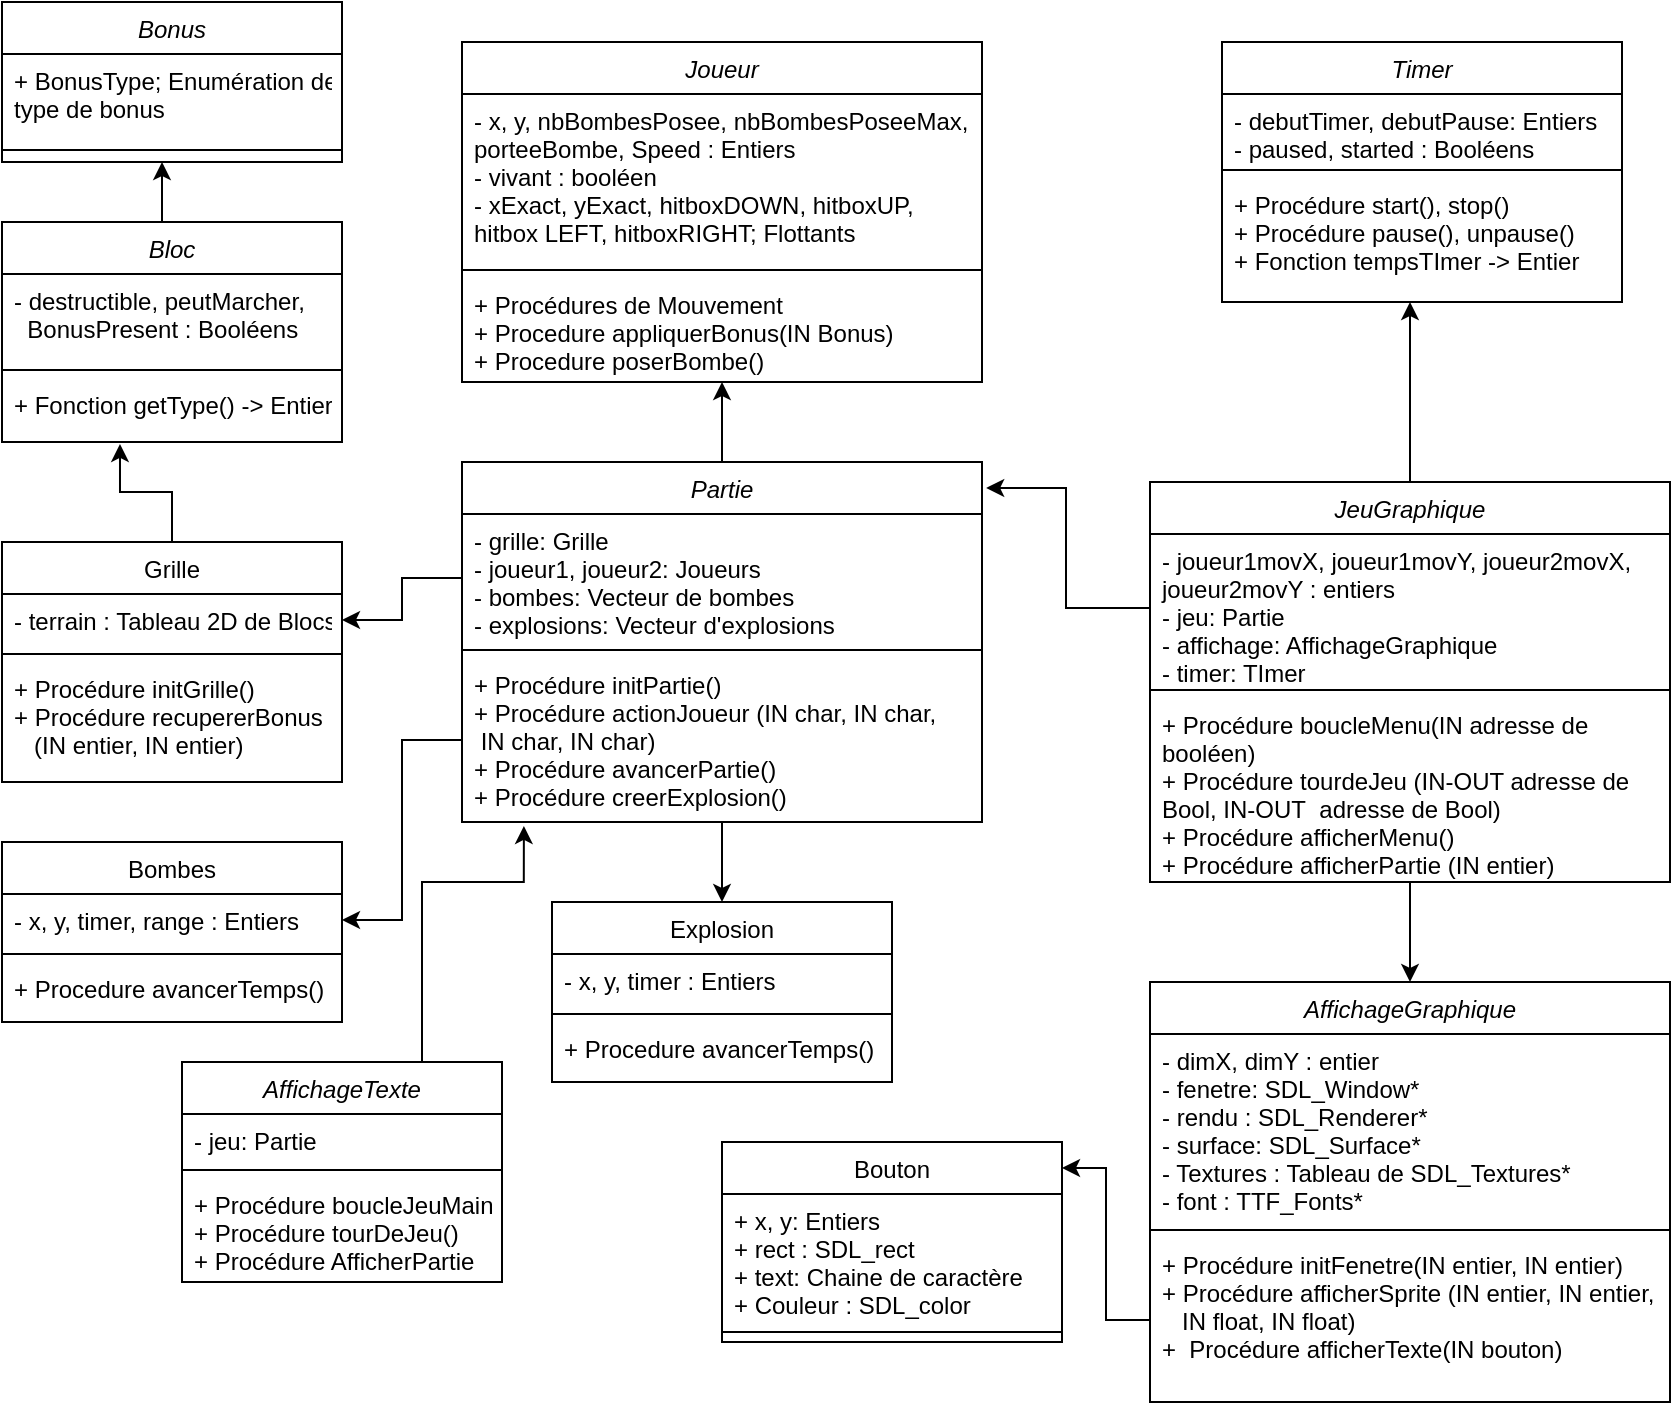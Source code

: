 <mxfile version="24.0.7" type="github">
  <diagram id="C5RBs43oDa-KdzZeNtuy" name="Page-1">
    <mxGraphModel dx="2261" dy="845" grid="1" gridSize="10" guides="1" tooltips="1" connect="1" arrows="1" fold="1" page="1" pageScale="1" pageWidth="827" pageHeight="1169" math="0" shadow="0">
      <root>
        <mxCell id="WIyWlLk6GJQsqaUBKTNV-0" />
        <mxCell id="WIyWlLk6GJQsqaUBKTNV-1" parent="WIyWlLk6GJQsqaUBKTNV-0" />
        <mxCell id="4cU0Xez6peSsNXHhx049-48" style="edgeStyle=orthogonalEdgeStyle;rounded=0;orthogonalLoop=1;jettySize=auto;html=1;exitX=0.5;exitY=0;exitDx=0;exitDy=0;" edge="1" parent="WIyWlLk6GJQsqaUBKTNV-1" source="zkfFHV4jXpPFQw0GAbJ--0">
          <mxGeometry relative="1" as="geometry">
            <mxPoint x="-80" y="230" as="targetPoint" />
          </mxGeometry>
        </mxCell>
        <mxCell id="zkfFHV4jXpPFQw0GAbJ--0" value="Bloc" style="swimlane;fontStyle=2;align=center;verticalAlign=top;childLayout=stackLayout;horizontal=1;startSize=26;horizontalStack=0;resizeParent=1;resizeLast=0;collapsible=1;marginBottom=0;rounded=0;shadow=0;strokeWidth=1;" parent="WIyWlLk6GJQsqaUBKTNV-1" vertex="1">
          <mxGeometry x="-160" y="260" width="170" height="110" as="geometry">
            <mxRectangle x="230" y="140" width="160" height="26" as="alternateBounds" />
          </mxGeometry>
        </mxCell>
        <mxCell id="zkfFHV4jXpPFQw0GAbJ--1" value="- destructible, peutMarcher, &#xa;  BonusPresent : Booléens" style="text;align=left;verticalAlign=top;spacingLeft=4;spacingRight=4;overflow=hidden;rotatable=0;points=[[0,0.5],[1,0.5]];portConstraint=eastwest;" parent="zkfFHV4jXpPFQw0GAbJ--0" vertex="1">
          <mxGeometry y="26" width="170" height="44" as="geometry" />
        </mxCell>
        <mxCell id="zkfFHV4jXpPFQw0GAbJ--4" value="" style="line;html=1;strokeWidth=1;align=left;verticalAlign=middle;spacingTop=-1;spacingLeft=3;spacingRight=3;rotatable=0;labelPosition=right;points=[];portConstraint=eastwest;" parent="zkfFHV4jXpPFQw0GAbJ--0" vertex="1">
          <mxGeometry y="70" width="170" height="8" as="geometry" />
        </mxCell>
        <mxCell id="zkfFHV4jXpPFQw0GAbJ--5" value="+ Fonction getType() -&gt; Entier&#xa;&#xa;" style="text;align=left;verticalAlign=top;spacingLeft=4;spacingRight=4;overflow=hidden;rotatable=0;points=[[0,0.5],[1,0.5]];portConstraint=eastwest;" parent="zkfFHV4jXpPFQw0GAbJ--0" vertex="1">
          <mxGeometry y="78" width="170" height="32" as="geometry" />
        </mxCell>
        <mxCell id="zkfFHV4jXpPFQw0GAbJ--17" value="Explosion&#xa;" style="swimlane;fontStyle=0;align=center;verticalAlign=top;childLayout=stackLayout;horizontal=1;startSize=26;horizontalStack=0;resizeParent=1;resizeLast=0;collapsible=1;marginBottom=0;rounded=0;shadow=0;strokeWidth=1;" parent="WIyWlLk6GJQsqaUBKTNV-1" vertex="1">
          <mxGeometry x="115" y="600" width="170" height="90" as="geometry">
            <mxRectangle x="550" y="140" width="160" height="26" as="alternateBounds" />
          </mxGeometry>
        </mxCell>
        <mxCell id="zkfFHV4jXpPFQw0GAbJ--18" value="- x, y, timer : Entiers&#xa;" style="text;align=left;verticalAlign=top;spacingLeft=4;spacingRight=4;overflow=hidden;rotatable=0;points=[[0,0.5],[1,0.5]];portConstraint=eastwest;" parent="zkfFHV4jXpPFQw0GAbJ--17" vertex="1">
          <mxGeometry y="26" width="170" height="26" as="geometry" />
        </mxCell>
        <mxCell id="zkfFHV4jXpPFQw0GAbJ--23" value="" style="line;html=1;strokeWidth=1;align=left;verticalAlign=middle;spacingTop=-1;spacingLeft=3;spacingRight=3;rotatable=0;labelPosition=right;points=[];portConstraint=eastwest;" parent="zkfFHV4jXpPFQw0GAbJ--17" vertex="1">
          <mxGeometry y="52" width="170" height="8" as="geometry" />
        </mxCell>
        <mxCell id="zkfFHV4jXpPFQw0GAbJ--25" value="+ Procedure avancerTemps()" style="text;align=left;verticalAlign=top;spacingLeft=4;spacingRight=4;overflow=hidden;rotatable=0;points=[[0,0.5],[1,0.5]];portConstraint=eastwest;" parent="zkfFHV4jXpPFQw0GAbJ--17" vertex="1">
          <mxGeometry y="60" width="170" height="30" as="geometry" />
        </mxCell>
        <mxCell id="et78Vev0laqg13iQECiE-1" value="Grille" style="swimlane;fontStyle=0;align=center;verticalAlign=top;childLayout=stackLayout;horizontal=1;startSize=26;horizontalStack=0;resizeParent=1;resizeLast=0;collapsible=1;marginBottom=0;rounded=0;shadow=0;strokeWidth=1;" parent="WIyWlLk6GJQsqaUBKTNV-1" vertex="1">
          <mxGeometry x="-160" y="420" width="170" height="120" as="geometry">
            <mxRectangle x="550" y="140" width="160" height="26" as="alternateBounds" />
          </mxGeometry>
        </mxCell>
        <mxCell id="et78Vev0laqg13iQECiE-2" value="- terrain : Tableau 2D de Blocs" style="text;align=left;verticalAlign=top;spacingLeft=4;spacingRight=4;overflow=hidden;rotatable=0;points=[[0,0.5],[1,0.5]];portConstraint=eastwest;" parent="et78Vev0laqg13iQECiE-1" vertex="1">
          <mxGeometry y="26" width="170" height="26" as="geometry" />
        </mxCell>
        <mxCell id="et78Vev0laqg13iQECiE-3" value="" style="line;html=1;strokeWidth=1;align=left;verticalAlign=middle;spacingTop=-1;spacingLeft=3;spacingRight=3;rotatable=0;labelPosition=right;points=[];portConstraint=eastwest;" parent="et78Vev0laqg13iQECiE-1" vertex="1">
          <mxGeometry y="52" width="170" height="8" as="geometry" />
        </mxCell>
        <mxCell id="et78Vev0laqg13iQECiE-4" value="+ Procédure initGrille()&#xa;+ Procédure recupererBonus &#xa;   (IN entier, IN entier)&#xa;&#xa;&#xa;" style="text;align=left;verticalAlign=top;spacingLeft=4;spacingRight=4;overflow=hidden;rotatable=0;points=[[0,0.5],[1,0.5]];portConstraint=eastwest;" parent="et78Vev0laqg13iQECiE-1" vertex="1">
          <mxGeometry y="60" width="170" height="60" as="geometry" />
        </mxCell>
        <mxCell id="et78Vev0laqg13iQECiE-5" value="Bombes" style="swimlane;fontStyle=0;align=center;verticalAlign=top;childLayout=stackLayout;horizontal=1;startSize=26;horizontalStack=0;resizeParent=1;resizeLast=0;collapsible=1;marginBottom=0;rounded=0;shadow=0;strokeWidth=1;" parent="WIyWlLk6GJQsqaUBKTNV-1" vertex="1">
          <mxGeometry x="-160" y="570" width="170" height="90" as="geometry">
            <mxRectangle x="550" y="140" width="160" height="26" as="alternateBounds" />
          </mxGeometry>
        </mxCell>
        <mxCell id="et78Vev0laqg13iQECiE-6" value="- x, y, timer, range : Entiers&#xa;" style="text;align=left;verticalAlign=top;spacingLeft=4;spacingRight=4;overflow=hidden;rotatable=0;points=[[0,0.5],[1,0.5]];portConstraint=eastwest;" parent="et78Vev0laqg13iQECiE-5" vertex="1">
          <mxGeometry y="26" width="170" height="26" as="geometry" />
        </mxCell>
        <mxCell id="et78Vev0laqg13iQECiE-7" value="" style="line;html=1;strokeWidth=1;align=left;verticalAlign=middle;spacingTop=-1;spacingLeft=3;spacingRight=3;rotatable=0;labelPosition=right;points=[];portConstraint=eastwest;" parent="et78Vev0laqg13iQECiE-5" vertex="1">
          <mxGeometry y="52" width="170" height="8" as="geometry" />
        </mxCell>
        <mxCell id="et78Vev0laqg13iQECiE-8" value="+ Procedure avancerTemps()" style="text;align=left;verticalAlign=top;spacingLeft=4;spacingRight=4;overflow=hidden;rotatable=0;points=[[0,0.5],[1,0.5]];portConstraint=eastwest;" parent="et78Vev0laqg13iQECiE-5" vertex="1">
          <mxGeometry y="60" width="170" height="30" as="geometry" />
        </mxCell>
        <mxCell id="4cU0Xez6peSsNXHhx049-1" value="Joueur" style="swimlane;fontStyle=2;align=center;verticalAlign=top;childLayout=stackLayout;horizontal=1;startSize=26;horizontalStack=0;resizeParent=1;resizeLast=0;collapsible=1;marginBottom=0;rounded=0;shadow=0;strokeWidth=1;" vertex="1" parent="WIyWlLk6GJQsqaUBKTNV-1">
          <mxGeometry x="70" y="170" width="260" height="170" as="geometry">
            <mxRectangle x="230" y="140" width="160" height="26" as="alternateBounds" />
          </mxGeometry>
        </mxCell>
        <mxCell id="4cU0Xez6peSsNXHhx049-2" value="- x, y, nbBombesPosee, nbBombesPoseeMax, &#xa;porteeBombe, Speed : Entiers&#xa;- vivant : booléen&#xa;- xExact, yExact, hitboxDOWN, hitboxUP, &#xa;hitbox LEFT, hitboxRIGHT; Flottants&#xa;" style="text;align=left;verticalAlign=top;spacingLeft=4;spacingRight=4;overflow=hidden;rotatable=0;points=[[0,0.5],[1,0.5]];portConstraint=eastwest;" vertex="1" parent="4cU0Xez6peSsNXHhx049-1">
          <mxGeometry y="26" width="260" height="84" as="geometry" />
        </mxCell>
        <mxCell id="4cU0Xez6peSsNXHhx049-3" value="" style="line;html=1;strokeWidth=1;align=left;verticalAlign=middle;spacingTop=-1;spacingLeft=3;spacingRight=3;rotatable=0;labelPosition=right;points=[];portConstraint=eastwest;" vertex="1" parent="4cU0Xez6peSsNXHhx049-1">
          <mxGeometry y="110" width="260" height="8" as="geometry" />
        </mxCell>
        <mxCell id="4cU0Xez6peSsNXHhx049-4" value="+ Procédures de Mouvement&#xa;+ Procedure appliquerBonus(IN Bonus)&#xa;+ Procedure poserBombe()&#xa;" style="text;align=left;verticalAlign=top;spacingLeft=4;spacingRight=4;overflow=hidden;rotatable=0;points=[[0,0.5],[1,0.5]];portConstraint=eastwest;" vertex="1" parent="4cU0Xez6peSsNXHhx049-1">
          <mxGeometry y="118" width="260" height="52" as="geometry" />
        </mxCell>
        <mxCell id="4cU0Xez6peSsNXHhx049-33" style="edgeStyle=orthogonalEdgeStyle;rounded=0;orthogonalLoop=1;jettySize=auto;html=1;exitX=0.5;exitY=0;exitDx=0;exitDy=0;entryX=0.5;entryY=1;entryDx=0;entryDy=0;" edge="1" parent="WIyWlLk6GJQsqaUBKTNV-1" source="4cU0Xez6peSsNXHhx049-5" target="4cU0Xez6peSsNXHhx049-1">
          <mxGeometry relative="1" as="geometry" />
        </mxCell>
        <mxCell id="4cU0Xez6peSsNXHhx049-34" style="edgeStyle=orthogonalEdgeStyle;rounded=0;orthogonalLoop=1;jettySize=auto;html=1;exitX=0.5;exitY=1;exitDx=0;exitDy=0;" edge="1" parent="WIyWlLk6GJQsqaUBKTNV-1" source="4cU0Xez6peSsNXHhx049-5" target="zkfFHV4jXpPFQw0GAbJ--17">
          <mxGeometry relative="1" as="geometry" />
        </mxCell>
        <mxCell id="4cU0Xez6peSsNXHhx049-5" value="Partie" style="swimlane;fontStyle=2;align=center;verticalAlign=top;childLayout=stackLayout;horizontal=1;startSize=26;horizontalStack=0;resizeParent=1;resizeLast=0;collapsible=1;marginBottom=0;rounded=0;shadow=0;strokeWidth=1;" vertex="1" parent="WIyWlLk6GJQsqaUBKTNV-1">
          <mxGeometry x="70" y="380" width="260" height="180" as="geometry">
            <mxRectangle x="320" y="460" width="160" height="26" as="alternateBounds" />
          </mxGeometry>
        </mxCell>
        <mxCell id="4cU0Xez6peSsNXHhx049-6" value="- grille: Grille&#xa;- joueur1, joueur2: Joueurs&#xa;- bombes: Vecteur de bombes&#xa;- explosions: Vecteur d&#39;explosions&#xa;&#xa;" style="text;align=left;verticalAlign=top;spacingLeft=4;spacingRight=4;overflow=hidden;rotatable=0;points=[[0,0.5],[1,0.5]];portConstraint=eastwest;" vertex="1" parent="4cU0Xez6peSsNXHhx049-5">
          <mxGeometry y="26" width="260" height="64" as="geometry" />
        </mxCell>
        <mxCell id="4cU0Xez6peSsNXHhx049-7" value="" style="line;html=1;strokeWidth=1;align=left;verticalAlign=middle;spacingTop=-1;spacingLeft=3;spacingRight=3;rotatable=0;labelPosition=right;points=[];portConstraint=eastwest;" vertex="1" parent="4cU0Xez6peSsNXHhx049-5">
          <mxGeometry y="90" width="260" height="8" as="geometry" />
        </mxCell>
        <mxCell id="4cU0Xez6peSsNXHhx049-8" value="+ Procédure initPartie()&#xa;+ Procédure actionJoueur (IN char, IN char,&#xa; IN char, IN char)&#xa;+ Procédure avancerPartie()&#xa;+ Procédure creerExplosion()&#xa; &#xa;&#xa;" style="text;align=left;verticalAlign=top;spacingLeft=4;spacingRight=4;overflow=hidden;rotatable=0;points=[[0,0.5],[1,0.5]];portConstraint=eastwest;" vertex="1" parent="4cU0Xez6peSsNXHhx049-5">
          <mxGeometry y="98" width="260" height="82" as="geometry" />
        </mxCell>
        <mxCell id="4cU0Xez6peSsNXHhx049-9" value="Timer" style="swimlane;fontStyle=2;align=center;verticalAlign=top;childLayout=stackLayout;horizontal=1;startSize=26;horizontalStack=0;resizeParent=1;resizeLast=0;collapsible=1;marginBottom=0;rounded=0;shadow=0;strokeWidth=1;" vertex="1" parent="WIyWlLk6GJQsqaUBKTNV-1">
          <mxGeometry x="450" y="170" width="200" height="130" as="geometry">
            <mxRectangle x="320" y="460" width="160" height="26" as="alternateBounds" />
          </mxGeometry>
        </mxCell>
        <mxCell id="4cU0Xez6peSsNXHhx049-10" value="- debutTimer, debutPause: Entiers&#xa;- paused, started : Booléens&#xa;&#xa;&#xa;" style="text;align=left;verticalAlign=top;spacingLeft=4;spacingRight=4;overflow=hidden;rotatable=0;points=[[0,0.5],[1,0.5]];portConstraint=eastwest;" vertex="1" parent="4cU0Xez6peSsNXHhx049-9">
          <mxGeometry y="26" width="200" height="34" as="geometry" />
        </mxCell>
        <mxCell id="4cU0Xez6peSsNXHhx049-11" value="" style="line;html=1;strokeWidth=1;align=left;verticalAlign=middle;spacingTop=-1;spacingLeft=3;spacingRight=3;rotatable=0;labelPosition=right;points=[];portConstraint=eastwest;" vertex="1" parent="4cU0Xez6peSsNXHhx049-9">
          <mxGeometry y="60" width="200" height="8" as="geometry" />
        </mxCell>
        <mxCell id="4cU0Xez6peSsNXHhx049-12" value="+ Procédure start(), stop()&#xa;+ Procédure pause(), unpause()&#xa;+ Fonction tempsTImer -&gt; Entier&#xa; &#xa;&#xa;" style="text;align=left;verticalAlign=top;spacingLeft=4;spacingRight=4;overflow=hidden;rotatable=0;points=[[0,0.5],[1,0.5]];portConstraint=eastwest;" vertex="1" parent="4cU0Xez6peSsNXHhx049-9">
          <mxGeometry y="68" width="200" height="52" as="geometry" />
        </mxCell>
        <mxCell id="4cU0Xez6peSsNXHhx049-13" value="AffichageGraphique" style="swimlane;fontStyle=2;align=center;verticalAlign=top;childLayout=stackLayout;horizontal=1;startSize=26;horizontalStack=0;resizeParent=1;resizeLast=0;collapsible=1;marginBottom=0;rounded=0;shadow=0;strokeWidth=1;" vertex="1" parent="WIyWlLk6GJQsqaUBKTNV-1">
          <mxGeometry x="414" y="640" width="260" height="210" as="geometry">
            <mxRectangle x="320" y="460" width="160" height="26" as="alternateBounds" />
          </mxGeometry>
        </mxCell>
        <mxCell id="4cU0Xez6peSsNXHhx049-14" value="- dimX, dimY : entier&#xa;- fenetre: SDL_Window*&#xa;- rendu : SDL_Renderer*&#xa;- surface: SDL_Surface*&#xa;- Textures : Tableau de SDL_Textures*&#xa;- font : TTF_Fonts*" style="text;align=left;verticalAlign=top;spacingLeft=4;spacingRight=4;overflow=hidden;rotatable=0;points=[[0,0.5],[1,0.5]];portConstraint=eastwest;" vertex="1" parent="4cU0Xez6peSsNXHhx049-13">
          <mxGeometry y="26" width="260" height="94" as="geometry" />
        </mxCell>
        <mxCell id="4cU0Xez6peSsNXHhx049-15" value="" style="line;html=1;strokeWidth=1;align=left;verticalAlign=middle;spacingTop=-1;spacingLeft=3;spacingRight=3;rotatable=0;labelPosition=right;points=[];portConstraint=eastwest;" vertex="1" parent="4cU0Xez6peSsNXHhx049-13">
          <mxGeometry y="120" width="260" height="8" as="geometry" />
        </mxCell>
        <mxCell id="4cU0Xez6peSsNXHhx049-16" value="+ Procédure initFenetre(IN entier, IN entier)&#xa;+ Procédure afficherSprite (IN entier, IN entier, &#xa;   IN float, IN float)&#xa;+  Procédure afficherTexte(IN bouton)&#xa;" style="text;align=left;verticalAlign=top;spacingLeft=4;spacingRight=4;overflow=hidden;rotatable=0;points=[[0,0.5],[1,0.5]];portConstraint=eastwest;" vertex="1" parent="4cU0Xez6peSsNXHhx049-13">
          <mxGeometry y="128" width="260" height="82" as="geometry" />
        </mxCell>
        <mxCell id="4cU0Xez6peSsNXHhx049-18" value="Bouton" style="swimlane;fontStyle=0;align=center;verticalAlign=top;childLayout=stackLayout;horizontal=1;startSize=26;horizontalStack=0;resizeParent=1;resizeLast=0;collapsible=1;marginBottom=0;rounded=0;shadow=0;strokeWidth=1;" vertex="1" parent="WIyWlLk6GJQsqaUBKTNV-1">
          <mxGeometry x="200" y="720" width="170" height="100" as="geometry">
            <mxRectangle x="550" y="140" width="160" height="26" as="alternateBounds" />
          </mxGeometry>
        </mxCell>
        <mxCell id="4cU0Xez6peSsNXHhx049-19" value="+ x, y: Entiers&#xa;+ rect : SDL_rect&#xa;+ text: Chaine de caractère&#xa;+ Couleur : SDL_color&#xa;&#xa;" style="text;align=left;verticalAlign=top;spacingLeft=4;spacingRight=4;overflow=hidden;rotatable=0;points=[[0,0.5],[1,0.5]];portConstraint=eastwest;" vertex="1" parent="4cU0Xez6peSsNXHhx049-18">
          <mxGeometry y="26" width="170" height="64" as="geometry" />
        </mxCell>
        <mxCell id="4cU0Xez6peSsNXHhx049-20" value="" style="line;html=1;strokeWidth=1;align=left;verticalAlign=middle;spacingTop=-1;spacingLeft=3;spacingRight=3;rotatable=0;labelPosition=right;points=[];portConstraint=eastwest;" vertex="1" parent="4cU0Xez6peSsNXHhx049-18">
          <mxGeometry y="90" width="170" height="10" as="geometry" />
        </mxCell>
        <mxCell id="4cU0Xez6peSsNXHhx049-38" style="edgeStyle=orthogonalEdgeStyle;rounded=0;orthogonalLoop=1;jettySize=auto;html=1;exitX=0.5;exitY=1;exitDx=0;exitDy=0;entryX=0.5;entryY=0;entryDx=0;entryDy=0;" edge="1" parent="WIyWlLk6GJQsqaUBKTNV-1" source="4cU0Xez6peSsNXHhx049-22" target="4cU0Xez6peSsNXHhx049-13">
          <mxGeometry relative="1" as="geometry" />
        </mxCell>
        <mxCell id="4cU0Xez6peSsNXHhx049-40" style="edgeStyle=orthogonalEdgeStyle;rounded=0;orthogonalLoop=1;jettySize=auto;html=1;exitX=0.5;exitY=0;exitDx=0;exitDy=0;" edge="1" parent="WIyWlLk6GJQsqaUBKTNV-1" source="4cU0Xez6peSsNXHhx049-22">
          <mxGeometry relative="1" as="geometry">
            <mxPoint x="544" y="300" as="targetPoint" />
          </mxGeometry>
        </mxCell>
        <mxCell id="4cU0Xez6peSsNXHhx049-22" value="JeuGraphique" style="swimlane;fontStyle=2;align=center;verticalAlign=top;childLayout=stackLayout;horizontal=1;startSize=26;horizontalStack=0;resizeParent=1;resizeLast=0;collapsible=1;marginBottom=0;rounded=0;shadow=0;strokeWidth=1;" vertex="1" parent="WIyWlLk6GJQsqaUBKTNV-1">
          <mxGeometry x="414" y="390" width="260" height="200" as="geometry">
            <mxRectangle x="320" y="460" width="160" height="26" as="alternateBounds" />
          </mxGeometry>
        </mxCell>
        <mxCell id="4cU0Xez6peSsNXHhx049-23" value="- joueur1movX, joueur1movY, joueur2movX,&#xa;joueur2movY : entiers&#xa;- jeu: Partie&#xa;- affichage: AffichageGraphique&#xa;- timer: TImer&#xa;" style="text;align=left;verticalAlign=top;spacingLeft=4;spacingRight=4;overflow=hidden;rotatable=0;points=[[0,0.5],[1,0.5]];portConstraint=eastwest;" vertex="1" parent="4cU0Xez6peSsNXHhx049-22">
          <mxGeometry y="26" width="260" height="74" as="geometry" />
        </mxCell>
        <mxCell id="4cU0Xez6peSsNXHhx049-24" value="" style="line;html=1;strokeWidth=1;align=left;verticalAlign=middle;spacingTop=-1;spacingLeft=3;spacingRight=3;rotatable=0;labelPosition=right;points=[];portConstraint=eastwest;" vertex="1" parent="4cU0Xez6peSsNXHhx049-22">
          <mxGeometry y="100" width="260" height="8" as="geometry" />
        </mxCell>
        <mxCell id="4cU0Xez6peSsNXHhx049-25" value="+ Procédure boucleMenu(IN adresse de &#xa;booléen)&#xa;+ Procédure tourdeJeu (IN-OUT adresse de &#xa;Bool, IN-OUT  adresse de Bool)&#xa;+ Procédure afficherMenu()&#xa;+ Procédure afficherPartie (IN entier)&#xa;&#xa;" style="text;align=left;verticalAlign=top;spacingLeft=4;spacingRight=4;overflow=hidden;rotatable=0;points=[[0,0.5],[1,0.5]];portConstraint=eastwest;" vertex="1" parent="4cU0Xez6peSsNXHhx049-22">
          <mxGeometry y="108" width="260" height="92" as="geometry" />
        </mxCell>
        <mxCell id="4cU0Xez6peSsNXHhx049-32" style="edgeStyle=orthogonalEdgeStyle;rounded=0;orthogonalLoop=1;jettySize=auto;html=1;exitX=0;exitY=0.5;exitDx=0;exitDy=0;entryX=1;entryY=0.5;entryDx=0;entryDy=0;" edge="1" parent="WIyWlLk6GJQsqaUBKTNV-1" source="4cU0Xez6peSsNXHhx049-6" target="et78Vev0laqg13iQECiE-2">
          <mxGeometry relative="1" as="geometry" />
        </mxCell>
        <mxCell id="4cU0Xez6peSsNXHhx049-35" style="edgeStyle=orthogonalEdgeStyle;rounded=0;orthogonalLoop=1;jettySize=auto;html=1;exitX=0;exitY=0.5;exitDx=0;exitDy=0;" edge="1" parent="WIyWlLk6GJQsqaUBKTNV-1" source="4cU0Xez6peSsNXHhx049-8" target="et78Vev0laqg13iQECiE-6">
          <mxGeometry relative="1" as="geometry" />
        </mxCell>
        <mxCell id="4cU0Xez6peSsNXHhx049-39" style="edgeStyle=orthogonalEdgeStyle;rounded=0;orthogonalLoop=1;jettySize=auto;html=1;exitX=0;exitY=0.5;exitDx=0;exitDy=0;entryX=1;entryY=0.13;entryDx=0;entryDy=0;entryPerimeter=0;" edge="1" parent="WIyWlLk6GJQsqaUBKTNV-1" source="4cU0Xez6peSsNXHhx049-16" target="4cU0Xez6peSsNXHhx049-18">
          <mxGeometry relative="1" as="geometry" />
        </mxCell>
        <mxCell id="4cU0Xez6peSsNXHhx049-41" style="edgeStyle=orthogonalEdgeStyle;rounded=0;orthogonalLoop=1;jettySize=auto;html=1;exitX=0;exitY=0.5;exitDx=0;exitDy=0;entryX=1.008;entryY=0.072;entryDx=0;entryDy=0;entryPerimeter=0;" edge="1" parent="WIyWlLk6GJQsqaUBKTNV-1" source="4cU0Xez6peSsNXHhx049-23" target="4cU0Xez6peSsNXHhx049-5">
          <mxGeometry relative="1" as="geometry" />
        </mxCell>
        <mxCell id="4cU0Xez6peSsNXHhx049-43" style="edgeStyle=orthogonalEdgeStyle;rounded=0;orthogonalLoop=1;jettySize=auto;html=1;exitX=0.5;exitY=0;exitDx=0;exitDy=0;entryX=0.347;entryY=1.031;entryDx=0;entryDy=0;entryPerimeter=0;" edge="1" parent="WIyWlLk6GJQsqaUBKTNV-1" source="et78Vev0laqg13iQECiE-1" target="zkfFHV4jXpPFQw0GAbJ--5">
          <mxGeometry relative="1" as="geometry" />
        </mxCell>
        <mxCell id="4cU0Xez6peSsNXHhx049-44" value="Bonus" style="swimlane;fontStyle=2;align=center;verticalAlign=top;childLayout=stackLayout;horizontal=1;startSize=26;horizontalStack=0;resizeParent=1;resizeLast=0;collapsible=1;marginBottom=0;rounded=0;shadow=0;strokeWidth=1;" vertex="1" parent="WIyWlLk6GJQsqaUBKTNV-1">
          <mxGeometry x="-160" y="150" width="170" height="80" as="geometry">
            <mxRectangle x="230" y="140" width="160" height="26" as="alternateBounds" />
          </mxGeometry>
        </mxCell>
        <mxCell id="4cU0Xez6peSsNXHhx049-45" value="+ BonusType; Enumération de&#xa;type de bonus&#xa;" style="text;align=left;verticalAlign=top;spacingLeft=4;spacingRight=4;overflow=hidden;rotatable=0;points=[[0,0.5],[1,0.5]];portConstraint=eastwest;" vertex="1" parent="4cU0Xez6peSsNXHhx049-44">
          <mxGeometry y="26" width="170" height="44" as="geometry" />
        </mxCell>
        <mxCell id="4cU0Xez6peSsNXHhx049-46" value="" style="line;html=1;strokeWidth=1;align=left;verticalAlign=middle;spacingTop=-1;spacingLeft=3;spacingRight=3;rotatable=0;labelPosition=right;points=[];portConstraint=eastwest;" vertex="1" parent="4cU0Xez6peSsNXHhx049-44">
          <mxGeometry y="70" width="170" height="8" as="geometry" />
        </mxCell>
        <mxCell id="4cU0Xez6peSsNXHhx049-53" style="edgeStyle=orthogonalEdgeStyle;rounded=0;orthogonalLoop=1;jettySize=auto;html=1;exitX=0.75;exitY=0;exitDx=0;exitDy=0;entryX=0.119;entryY=1.024;entryDx=0;entryDy=0;entryPerimeter=0;" edge="1" parent="WIyWlLk6GJQsqaUBKTNV-1" source="4cU0Xez6peSsNXHhx049-49" target="4cU0Xez6peSsNXHhx049-8">
          <mxGeometry relative="1" as="geometry">
            <mxPoint x="100" y="570" as="targetPoint" />
            <Array as="points">
              <mxPoint x="50" y="590" />
              <mxPoint x="101" y="590" />
            </Array>
          </mxGeometry>
        </mxCell>
        <mxCell id="4cU0Xez6peSsNXHhx049-49" value="AffichageTexte" style="swimlane;fontStyle=2;align=center;verticalAlign=top;childLayout=stackLayout;horizontal=1;startSize=26;horizontalStack=0;resizeParent=1;resizeLast=0;collapsible=1;marginBottom=0;rounded=0;shadow=0;strokeWidth=1;" vertex="1" parent="WIyWlLk6GJQsqaUBKTNV-1">
          <mxGeometry x="-70" y="680" width="160" height="110" as="geometry">
            <mxRectangle x="320" y="460" width="160" height="26" as="alternateBounds" />
          </mxGeometry>
        </mxCell>
        <mxCell id="4cU0Xez6peSsNXHhx049-50" value="- jeu: Partie" style="text;align=left;verticalAlign=top;spacingLeft=4;spacingRight=4;overflow=hidden;rotatable=0;points=[[0,0.5],[1,0.5]];portConstraint=eastwest;" vertex="1" parent="4cU0Xez6peSsNXHhx049-49">
          <mxGeometry y="26" width="160" height="24" as="geometry" />
        </mxCell>
        <mxCell id="4cU0Xez6peSsNXHhx049-51" value="" style="line;html=1;strokeWidth=1;align=left;verticalAlign=middle;spacingTop=-1;spacingLeft=3;spacingRight=3;rotatable=0;labelPosition=right;points=[];portConstraint=eastwest;" vertex="1" parent="4cU0Xez6peSsNXHhx049-49">
          <mxGeometry y="50" width="160" height="8" as="geometry" />
        </mxCell>
        <mxCell id="4cU0Xez6peSsNXHhx049-52" value="+ Procédure boucleJeuMain();&#xa;+ Procédure tourDeJeu()&#xa;+ Procédure AfficherPartie&#xa;" style="text;align=left;verticalAlign=top;spacingLeft=4;spacingRight=4;overflow=hidden;rotatable=0;points=[[0,0.5],[1,0.5]];portConstraint=eastwest;" vertex="1" parent="4cU0Xez6peSsNXHhx049-49">
          <mxGeometry y="58" width="160" height="52" as="geometry" />
        </mxCell>
      </root>
    </mxGraphModel>
  </diagram>
</mxfile>
